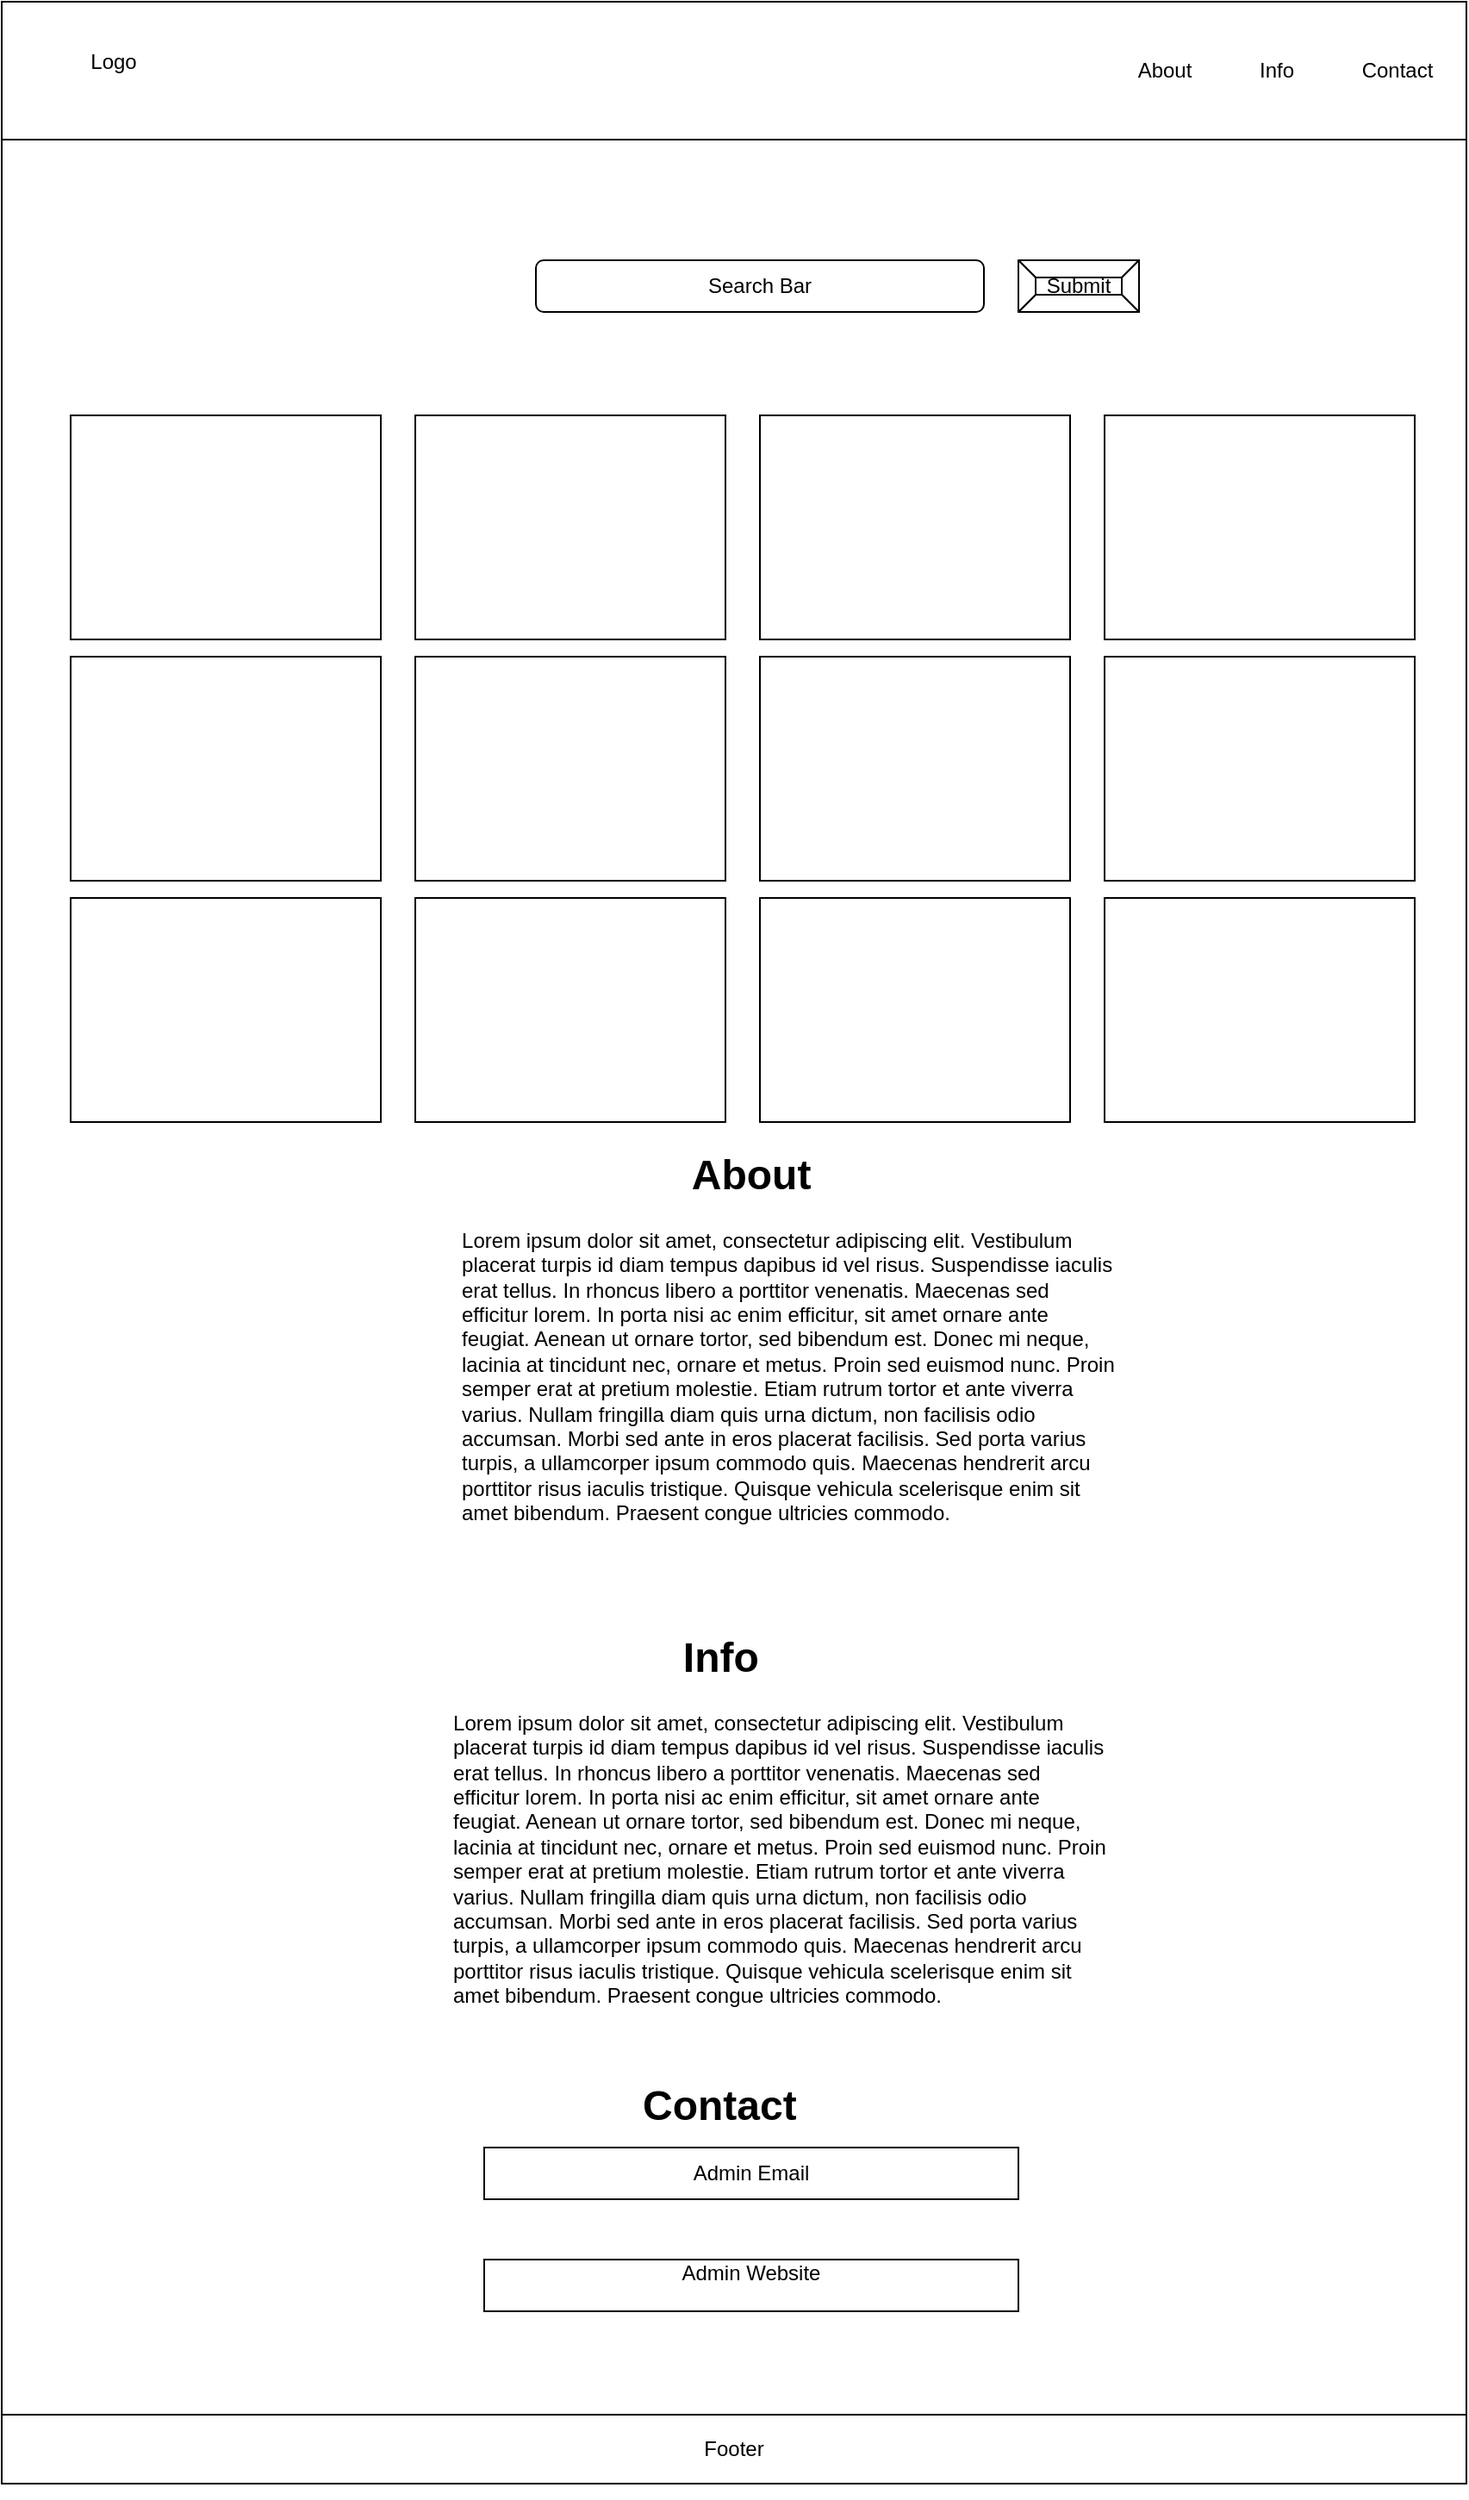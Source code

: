 <mxfile version="25.0.2" pages="2">
  <diagram name="PC Layout" id="llf-n1Ag3om6BY-uGUNG">
    <mxGraphModel dx="1434" dy="1944" grid="1" gridSize="10" guides="1" tooltips="1" connect="1" arrows="1" fold="1" page="1" pageScale="1" pageWidth="850" pageHeight="1100" math="0" shadow="0">
      <root>
        <mxCell id="0" />
        <mxCell id="1" parent="0" />
        <mxCell id="OX1WRW3c0nMNOYRe2r7m-4" value="" style="rounded=0;whiteSpace=wrap;html=1;" parent="1" vertex="1">
          <mxGeometry y="-1100" width="850" height="1440" as="geometry" />
        </mxCell>
        <mxCell id="OX1WRW3c0nMNOYRe2r7m-5" value="" style="rounded=0;whiteSpace=wrap;html=1;" parent="1" vertex="1">
          <mxGeometry y="-1100" width="850" height="80" as="geometry" />
        </mxCell>
        <mxCell id="OX1WRW3c0nMNOYRe2r7m-7" value="Logo" style="text;html=1;align=center;verticalAlign=middle;whiteSpace=wrap;rounded=0;" parent="1" vertex="1">
          <mxGeometry x="10" y="-1090" width="110" height="50" as="geometry" />
        </mxCell>
        <mxCell id="OX1WRW3c0nMNOYRe2r7m-8" value="About" style="text;html=1;align=center;verticalAlign=middle;whiteSpace=wrap;rounded=0;" parent="1" vertex="1">
          <mxGeometry x="640" y="-1075" width="70" height="30" as="geometry" />
        </mxCell>
        <mxCell id="OX1WRW3c0nMNOYRe2r7m-9" value="Info" style="text;html=1;align=center;verticalAlign=middle;whiteSpace=wrap;rounded=0;" parent="1" vertex="1">
          <mxGeometry x="710" y="-1075" width="60" height="30" as="geometry" />
        </mxCell>
        <mxCell id="OX1WRW3c0nMNOYRe2r7m-10" value="Contact" style="text;html=1;align=center;verticalAlign=middle;whiteSpace=wrap;rounded=0;" parent="1" vertex="1">
          <mxGeometry x="780" y="-1075" width="60" height="30" as="geometry" />
        </mxCell>
        <mxCell id="OX1WRW3c0nMNOYRe2r7m-11" value="Search Bar" style="rounded=1;whiteSpace=wrap;html=1;" parent="1" vertex="1">
          <mxGeometry x="310" y="-950" width="260" height="30" as="geometry" />
        </mxCell>
        <mxCell id="OX1WRW3c0nMNOYRe2r7m-12" value="Submit" style="labelPosition=center;verticalLabelPosition=middle;align=center;html=1;shape=mxgraph.basic.button;dx=10;whiteSpace=wrap;" parent="1" vertex="1">
          <mxGeometry x="590" y="-950" width="70" height="30" as="geometry" />
        </mxCell>
        <mxCell id="OX1WRW3c0nMNOYRe2r7m-15" value="" style="rounded=0;whiteSpace=wrap;html=1;" parent="1" vertex="1">
          <mxGeometry x="640" y="-860" width="180" height="130" as="geometry" />
        </mxCell>
        <mxCell id="OX1WRW3c0nMNOYRe2r7m-17" value="" style="rounded=0;whiteSpace=wrap;html=1;" parent="1" vertex="1">
          <mxGeometry x="440" y="-860" width="180" height="130" as="geometry" />
        </mxCell>
        <mxCell id="OX1WRW3c0nMNOYRe2r7m-18" value="" style="rounded=0;whiteSpace=wrap;html=1;" parent="1" vertex="1">
          <mxGeometry x="240" y="-860" width="180" height="130" as="geometry" />
        </mxCell>
        <mxCell id="OX1WRW3c0nMNOYRe2r7m-19" value="" style="rounded=0;whiteSpace=wrap;html=1;" parent="1" vertex="1">
          <mxGeometry x="40" y="-860" width="180" height="130" as="geometry" />
        </mxCell>
        <mxCell id="OX1WRW3c0nMNOYRe2r7m-20" value="" style="rounded=0;whiteSpace=wrap;html=1;" parent="1" vertex="1">
          <mxGeometry x="640" y="-720" width="180" height="130" as="geometry" />
        </mxCell>
        <mxCell id="OX1WRW3c0nMNOYRe2r7m-21" value="" style="rounded=0;whiteSpace=wrap;html=1;" parent="1" vertex="1">
          <mxGeometry x="440" y="-720" width="180" height="130" as="geometry" />
        </mxCell>
        <mxCell id="OX1WRW3c0nMNOYRe2r7m-22" value="" style="rounded=0;whiteSpace=wrap;html=1;" parent="1" vertex="1">
          <mxGeometry x="240" y="-720" width="180" height="130" as="geometry" />
        </mxCell>
        <mxCell id="OX1WRW3c0nMNOYRe2r7m-23" value="" style="rounded=0;whiteSpace=wrap;html=1;" parent="1" vertex="1">
          <mxGeometry x="40" y="-720" width="180" height="130" as="geometry" />
        </mxCell>
        <mxCell id="OX1WRW3c0nMNOYRe2r7m-24" value="" style="rounded=0;whiteSpace=wrap;html=1;" parent="1" vertex="1">
          <mxGeometry x="640" y="-580" width="180" height="130" as="geometry" />
        </mxCell>
        <mxCell id="OX1WRW3c0nMNOYRe2r7m-25" value="" style="rounded=0;whiteSpace=wrap;html=1;" parent="1" vertex="1">
          <mxGeometry x="440" y="-580" width="180" height="130" as="geometry" />
        </mxCell>
        <mxCell id="OX1WRW3c0nMNOYRe2r7m-26" value="" style="rounded=0;whiteSpace=wrap;html=1;" parent="1" vertex="1">
          <mxGeometry x="240" y="-580" width="180" height="130" as="geometry" />
        </mxCell>
        <mxCell id="OX1WRW3c0nMNOYRe2r7m-27" value="" style="rounded=0;whiteSpace=wrap;html=1;" parent="1" vertex="1">
          <mxGeometry x="40" y="-580" width="180" height="130" as="geometry" />
        </mxCell>
        <mxCell id="OX1WRW3c0nMNOYRe2r7m-28" value="&lt;h1 style=&quot;margin-top: 0px;&quot;&gt;&lt;span style=&quot;white-space: pre;&quot;&gt;&#x9;&lt;/span&gt;&lt;span style=&quot;white-space: pre;&quot;&gt;&#x9;&lt;/span&gt;&lt;span style=&quot;white-space: pre;&quot;&gt;&#x9;&lt;/span&gt;&lt;span style=&quot;white-space: pre;&quot;&gt;&#x9;&lt;/span&gt;&lt;span style=&quot;white-space: pre;&quot;&gt;&#x9;&lt;/span&gt;&lt;span style=&quot;white-space: pre;&quot;&gt;&#x9;&lt;/span&gt;&lt;span style=&quot;white-space: pre;&quot;&gt;&#x9;&lt;/span&gt;About&lt;br&gt;&lt;/h1&gt;&lt;div&gt;&lt;span style=&quot;white-space: pre;&quot;&gt;&#x9;&lt;/span&gt;&lt;span style=&quot;white-space: pre;&quot;&gt;&#x9;&lt;/span&gt;&lt;span style=&quot;white-space: pre;&quot;&gt;&#x9;&lt;span style=&quot;white-space: pre;&quot;&gt;&#x9;&lt;/span&gt;&lt;span style=&quot;white-space: pre;&quot;&gt;&#x9;&lt;/span&gt;&lt;span style=&quot;white-space: pre;&quot;&gt;&#x9;&lt;/span&gt;&lt;span style=&quot;white-space: pre;&quot;&gt;&#x9;&lt;/span&gt;&lt;span style=&quot;white-space: pre;&quot;&gt;&#x9;&lt;span style=&quot;white-space: pre;&quot;&gt;&#x9;&lt;/span&gt;&lt;/span&gt;&lt;/span&gt;&lt;span style=&quot;background-color: initial;&quot;&gt;Lorem ipsum dolor sit amet, consectetur adipiscing elit. Vestibulum &lt;br&gt;&lt;span style=&quot;white-space: pre;&quot;&gt;&#x9;&lt;/span&gt;&lt;span style=&quot;white-space: pre;&quot;&gt;&#x9;&lt;/span&gt;&lt;span style=&quot;white-space: pre;&quot;&gt;&#x9;&lt;/span&gt;&lt;span style=&quot;white-space: pre;&quot;&gt;&#x9;&lt;/span&gt;&lt;span style=&quot;white-space: pre;&quot;&gt;&#x9;&lt;/span&gt;&lt;span style=&quot;white-space: pre;&quot;&gt;&#x9;&lt;/span&gt;&lt;span style=&quot;white-space: pre;&quot;&gt;&#x9;&lt;/span&gt;&lt;span style=&quot;white-space: pre;&quot;&gt;&#x9;&lt;span style=&quot;white-space: pre;&quot;&gt;&#x9;&lt;/span&gt;&lt;/span&gt;placerat turpis id diam tempus dapibus id vel risus. Suspendisse iaculis&lt;br&gt;&lt;/span&gt;&lt;/div&gt;&lt;blockquote style=&quot;margin: 0 0 0 40px; border: none; padding: 0px;&quot;&gt;&lt;blockquote style=&quot;margin: 0 0 0 40px; border: none; padding: 0px;&quot;&gt;&lt;blockquote style=&quot;margin: 0 0 0 40px; border: none; padding: 0px;&quot;&gt;&lt;blockquote style=&quot;margin: 0 0 0 40px; border: none; padding: 0px;&quot;&gt;&lt;blockquote style=&quot;margin: 0 0 0 40px; border: none; padding: 0px;&quot;&gt;&lt;blockquote style=&quot;margin: 0 0 0 40px; border: none; padding: 0px;&quot;&gt;&lt;div&gt;&lt;span style=&quot;background-color: initial;&quot;&gt; erat tellus. In rhoncus libero a porttitor venenatis. Maecenas sed &lt;/span&gt;&lt;/div&gt;&lt;/blockquote&gt;&lt;/blockquote&gt;&lt;/blockquote&gt;&lt;/blockquote&gt;&lt;/blockquote&gt;&lt;blockquote style=&quot;margin: 0 0 0 40px; border: none; padding: 0px;&quot;&gt;&lt;blockquote style=&quot;margin: 0 0 0 40px; border: none; padding: 0px;&quot;&gt;&lt;blockquote style=&quot;margin: 0 0 0 40px; border: none; padding: 0px;&quot;&gt;&lt;blockquote style=&quot;margin: 0 0 0 40px; border: none; padding: 0px;&quot;&gt;&lt;blockquote style=&quot;margin: 0 0 0 40px; border: none; padding: 0px;&quot;&gt;&lt;div&gt;&lt;span style=&quot;background-color: initial;&quot;&gt;efficitur lorem. In porta nisi ac enim efficitur, sit amet ornare ante &lt;/span&gt;&lt;/div&gt;&lt;/blockquote&gt;&lt;/blockquote&gt;&lt;/blockquote&gt;&lt;/blockquote&gt;&lt;/blockquote&gt;&lt;blockquote style=&quot;margin: 0 0 0 40px; border: none; padding: 0px;&quot;&gt;&lt;blockquote style=&quot;margin: 0 0 0 40px; border: none; padding: 0px;&quot;&gt;&lt;blockquote style=&quot;margin: 0 0 0 40px; border: none; padding: 0px;&quot;&gt;&lt;blockquote style=&quot;margin: 0 0 0 40px; border: none; padding: 0px;&quot;&gt;&lt;blockquote style=&quot;margin: 0 0 0 40px; border: none; padding: 0px;&quot;&gt;&lt;div&gt;&lt;span style=&quot;background-color: initial;&quot;&gt;feugiat. Aenean ut ornare tortor, sed bibendum est. Donec mi neque, &lt;/span&gt;&lt;/div&gt;&lt;/blockquote&gt;&lt;/blockquote&gt;&lt;/blockquote&gt;&lt;/blockquote&gt;&lt;/blockquote&gt;&lt;blockquote style=&quot;margin: 0 0 0 40px; border: none; padding: 0px;&quot;&gt;&lt;blockquote style=&quot;margin: 0 0 0 40px; border: none; padding: 0px;&quot;&gt;&lt;blockquote style=&quot;margin: 0 0 0 40px; border: none; padding: 0px;&quot;&gt;&lt;blockquote style=&quot;margin: 0 0 0 40px; border: none; padding: 0px;&quot;&gt;&lt;blockquote style=&quot;margin: 0 0 0 40px; border: none; padding: 0px;&quot;&gt;&lt;div&gt;&lt;span style=&quot;background-color: initial;&quot;&gt;lacinia at tincidunt nec, ornare et metus. Proin sed euismod nunc. Proin&lt;/span&gt;&lt;/div&gt;&lt;/blockquote&gt;&lt;/blockquote&gt;&lt;/blockquote&gt;&lt;/blockquote&gt;&lt;/blockquote&gt;&lt;blockquote style=&quot;margin: 0 0 0 40px; border: none; padding: 0px;&quot;&gt;&lt;blockquote style=&quot;margin: 0 0 0 40px; border: none; padding: 0px;&quot;&gt;&lt;blockquote style=&quot;margin: 0 0 0 40px; border: none; padding: 0px;&quot;&gt;&lt;blockquote style=&quot;margin: 0 0 0 40px; border: none; padding: 0px;&quot;&gt;&lt;blockquote style=&quot;margin: 0 0 0 40px; border: none; padding: 0px;&quot;&gt;&lt;div&gt;&lt;span style=&quot;background-color: initial;&quot;&gt; semper erat at pretium molestie. Etiam rutrum tortor et ante viverra &lt;/span&gt;&lt;/div&gt;&lt;/blockquote&gt;&lt;/blockquote&gt;&lt;/blockquote&gt;&lt;/blockquote&gt;&lt;/blockquote&gt;&lt;blockquote style=&quot;margin: 0 0 0 40px; border: none; padding: 0px;&quot;&gt;&lt;blockquote style=&quot;margin: 0 0 0 40px; border: none; padding: 0px;&quot;&gt;&lt;blockquote style=&quot;margin: 0 0 0 40px; border: none; padding: 0px;&quot;&gt;&lt;blockquote style=&quot;margin: 0 0 0 40px; border: none; padding: 0px;&quot;&gt;&lt;blockquote style=&quot;margin: 0 0 0 40px; border: none; padding: 0px;&quot;&gt;&lt;div&gt;&lt;span style=&quot;background-color: initial;&quot;&gt;varius. Nullam fringilla diam quis urna dictum, non facilisis odio &lt;/span&gt;&lt;/div&gt;&lt;/blockquote&gt;&lt;/blockquote&gt;&lt;/blockquote&gt;&lt;/blockquote&gt;&lt;/blockquote&gt;&lt;blockquote style=&quot;margin: 0 0 0 40px; border: none; padding: 0px;&quot;&gt;&lt;blockquote style=&quot;margin: 0 0 0 40px; border: none; padding: 0px;&quot;&gt;&lt;blockquote style=&quot;margin: 0 0 0 40px; border: none; padding: 0px;&quot;&gt;&lt;blockquote style=&quot;margin: 0 0 0 40px; border: none; padding: 0px;&quot;&gt;&lt;blockquote style=&quot;margin: 0 0 0 40px; border: none; padding: 0px;&quot;&gt;&lt;div&gt;&lt;span style=&quot;background-color: initial;&quot;&gt;accumsan. Morbi sed ante in eros placerat facilisis. Sed porta varius &lt;/span&gt;&lt;/div&gt;&lt;/blockquote&gt;&lt;/blockquote&gt;&lt;/blockquote&gt;&lt;/blockquote&gt;&lt;/blockquote&gt;&lt;blockquote style=&quot;margin: 0 0 0 40px; border: none; padding: 0px;&quot;&gt;&lt;blockquote style=&quot;margin: 0 0 0 40px; border: none; padding: 0px;&quot;&gt;&lt;blockquote style=&quot;margin: 0 0 0 40px; border: none; padding: 0px;&quot;&gt;&lt;blockquote style=&quot;margin: 0 0 0 40px; border: none; padding: 0px;&quot;&gt;&lt;blockquote style=&quot;margin: 0 0 0 40px; border: none; padding: 0px;&quot;&gt;&lt;div&gt;&lt;span style=&quot;background-color: initial;&quot;&gt;turpis, a ullamcorper ipsum commodo quis. Maecenas hendrerit arcu &lt;/span&gt;&lt;/div&gt;&lt;/blockquote&gt;&lt;/blockquote&gt;&lt;/blockquote&gt;&lt;/blockquote&gt;&lt;/blockquote&gt;&lt;blockquote style=&quot;margin: 0 0 0 40px; border: none; padding: 0px;&quot;&gt;&lt;blockquote style=&quot;margin: 0 0 0 40px; border: none; padding: 0px;&quot;&gt;&lt;blockquote style=&quot;margin: 0 0 0 40px; border: none; padding: 0px;&quot;&gt;&lt;blockquote style=&quot;margin: 0 0 0 40px; border: none; padding: 0px;&quot;&gt;&lt;blockquote style=&quot;margin: 0 0 0 40px; border: none; padding: 0px;&quot;&gt;&lt;div&gt;&lt;span style=&quot;background-color: initial;&quot;&gt;porttitor risus iaculis tristique. Quisque vehicula scelerisque enim sit&lt;/span&gt;&lt;/div&gt;&lt;/blockquote&gt;&lt;/blockquote&gt;&lt;/blockquote&gt;&lt;/blockquote&gt;&lt;/blockquote&gt;&lt;blockquote style=&quot;margin: 0 0 0 40px; border: none; padding: 0px;&quot;&gt;&lt;blockquote style=&quot;margin: 0 0 0 40px; border: none; padding: 0px;&quot;&gt;&lt;blockquote style=&quot;margin: 0 0 0 40px; border: none; padding: 0px;&quot;&gt;&lt;blockquote style=&quot;margin: 0 0 0 40px; border: none; padding: 0px;&quot;&gt;&lt;blockquote style=&quot;margin: 0 0 0 40px; border: none; padding: 0px;&quot;&gt;&lt;div&gt;&lt;span style=&quot;background-color: initial;&quot;&gt; amet bibendum. Praesent congue ultricies commodo.&lt;/span&gt;&lt;/div&gt;&lt;/blockquote&gt;&lt;/blockquote&gt;&lt;/blockquote&gt;&lt;/blockquote&gt;&lt;/blockquote&gt;&lt;/blockquote&gt;&lt;div&gt;&lt;/div&gt;" style="text;html=1;whiteSpace=wrap;overflow=hidden;rounded=0;" parent="1" vertex="1">
          <mxGeometry x="25" y="-440" width="800" height="260" as="geometry" />
        </mxCell>
        <mxCell id="OX1WRW3c0nMNOYRe2r7m-29" style="edgeStyle=orthogonalEdgeStyle;rounded=0;orthogonalLoop=1;jettySize=auto;html=1;exitX=0.5;exitY=1;exitDx=0;exitDy=0;" parent="1" source="OX1WRW3c0nMNOYRe2r7m-4" target="OX1WRW3c0nMNOYRe2r7m-4" edge="1">
          <mxGeometry relative="1" as="geometry" />
        </mxCell>
        <mxCell id="OX1WRW3c0nMNOYRe2r7m-32" value="&lt;h1 style=&quot;margin-top: 0px;&quot;&gt;&lt;span style=&quot;white-space: pre;&quot;&gt;&#x9;&lt;/span&gt;&lt;span style=&quot;white-space: pre;&quot;&gt;&#x9;&lt;/span&gt;&lt;span style=&quot;white-space: pre;&quot;&gt;&#x9;&lt;/span&gt;&lt;span style=&quot;white-space: pre;&quot;&gt;&#x9;&lt;/span&gt;&lt;span style=&quot;white-space: pre;&quot;&gt;&#x9;&lt;/span&gt;&lt;span style=&quot;white-space: pre;&quot;&gt;&#x9;&lt;/span&gt;&lt;span style=&quot;white-space: pre;&quot;&gt;&#x9;&lt;/span&gt;Info&lt;br&gt;&lt;/h1&gt;&lt;div&gt;&lt;span style=&quot;white-space: pre;&quot;&gt;&#x9;&lt;/span&gt;&lt;span style=&quot;white-space: pre;&quot;&gt;&#x9;&lt;/span&gt;&lt;span style=&quot;white-space: pre;&quot;&gt;&#x9;&lt;span style=&quot;white-space: pre;&quot;&gt;&#x9;&lt;/span&gt;&lt;span style=&quot;white-space: pre;&quot;&gt;&#x9;&lt;/span&gt;&lt;span style=&quot;white-space: pre;&quot;&gt;&#x9;&lt;/span&gt;&lt;span style=&quot;white-space: pre;&quot;&gt;&#x9;&lt;/span&gt;&lt;span style=&quot;white-space: pre;&quot;&gt;&#x9;&lt;span style=&quot;white-space: pre;&quot;&gt;&#x9;&lt;/span&gt;&lt;/span&gt;&lt;/span&gt;&lt;span style=&quot;background-color: initial;&quot;&gt;Lorem ipsum dolor sit amet, consectetur adipiscing elit. Vestibulum &lt;br&gt;&lt;span style=&quot;white-space: pre;&quot;&gt;&#x9;&lt;/span&gt;&lt;span style=&quot;white-space: pre;&quot;&gt;&#x9;&lt;/span&gt;&lt;span style=&quot;white-space: pre;&quot;&gt;&#x9;&lt;/span&gt;&lt;span style=&quot;white-space: pre;&quot;&gt;&#x9;&lt;/span&gt;&lt;span style=&quot;white-space: pre;&quot;&gt;&#x9;&lt;/span&gt;&lt;span style=&quot;white-space: pre;&quot;&gt;&#x9;&lt;/span&gt;&lt;span style=&quot;white-space: pre;&quot;&gt;&#x9;&lt;/span&gt;&lt;span style=&quot;white-space: pre;&quot;&gt;&#x9;&lt;span style=&quot;white-space: pre;&quot;&gt;&#x9;&lt;/span&gt;&lt;/span&gt;placerat turpis id diam tempus dapibus id vel risus. Suspendisse iaculis&lt;br&gt;&lt;/span&gt;&lt;/div&gt;&lt;blockquote style=&quot;margin: 0 0 0 40px; border: none; padding: 0px;&quot;&gt;&lt;blockquote style=&quot;margin: 0 0 0 40px; border: none; padding: 0px;&quot;&gt;&lt;blockquote style=&quot;margin: 0 0 0 40px; border: none; padding: 0px;&quot;&gt;&lt;blockquote style=&quot;margin: 0 0 0 40px; border: none; padding: 0px;&quot;&gt;&lt;blockquote style=&quot;margin: 0 0 0 40px; border: none; padding: 0px;&quot;&gt;&lt;blockquote style=&quot;margin: 0 0 0 40px; border: none; padding: 0px;&quot;&gt;&lt;div&gt;&lt;span style=&quot;background-color: initial;&quot;&gt; erat tellus. In rhoncus libero a porttitor venenatis. Maecenas sed &lt;/span&gt;&lt;/div&gt;&lt;/blockquote&gt;&lt;/blockquote&gt;&lt;/blockquote&gt;&lt;/blockquote&gt;&lt;/blockquote&gt;&lt;blockquote style=&quot;margin: 0 0 0 40px; border: none; padding: 0px;&quot;&gt;&lt;blockquote style=&quot;margin: 0 0 0 40px; border: none; padding: 0px;&quot;&gt;&lt;blockquote style=&quot;margin: 0 0 0 40px; border: none; padding: 0px;&quot;&gt;&lt;blockquote style=&quot;margin: 0 0 0 40px; border: none; padding: 0px;&quot;&gt;&lt;blockquote style=&quot;margin: 0 0 0 40px; border: none; padding: 0px;&quot;&gt;&lt;div&gt;&lt;span style=&quot;background-color: initial;&quot;&gt;efficitur lorem. In porta nisi ac enim efficitur, sit amet ornare ante &lt;/span&gt;&lt;/div&gt;&lt;/blockquote&gt;&lt;/blockquote&gt;&lt;/blockquote&gt;&lt;/blockquote&gt;&lt;/blockquote&gt;&lt;blockquote style=&quot;margin: 0 0 0 40px; border: none; padding: 0px;&quot;&gt;&lt;blockquote style=&quot;margin: 0 0 0 40px; border: none; padding: 0px;&quot;&gt;&lt;blockquote style=&quot;margin: 0 0 0 40px; border: none; padding: 0px;&quot;&gt;&lt;blockquote style=&quot;margin: 0 0 0 40px; border: none; padding: 0px;&quot;&gt;&lt;blockquote style=&quot;margin: 0 0 0 40px; border: none; padding: 0px;&quot;&gt;&lt;div&gt;&lt;span style=&quot;background-color: initial;&quot;&gt;feugiat. Aenean ut ornare tortor, sed bibendum est. Donec mi neque, &lt;/span&gt;&lt;/div&gt;&lt;/blockquote&gt;&lt;/blockquote&gt;&lt;/blockquote&gt;&lt;/blockquote&gt;&lt;/blockquote&gt;&lt;blockquote style=&quot;margin: 0 0 0 40px; border: none; padding: 0px;&quot;&gt;&lt;blockquote style=&quot;margin: 0 0 0 40px; border: none; padding: 0px;&quot;&gt;&lt;blockquote style=&quot;margin: 0 0 0 40px; border: none; padding: 0px;&quot;&gt;&lt;blockquote style=&quot;margin: 0 0 0 40px; border: none; padding: 0px;&quot;&gt;&lt;blockquote style=&quot;margin: 0 0 0 40px; border: none; padding: 0px;&quot;&gt;&lt;div&gt;&lt;span style=&quot;background-color: initial;&quot;&gt;lacinia at tincidunt nec, ornare et metus. Proin sed euismod nunc. Proin&lt;/span&gt;&lt;/div&gt;&lt;/blockquote&gt;&lt;/blockquote&gt;&lt;/blockquote&gt;&lt;/blockquote&gt;&lt;/blockquote&gt;&lt;blockquote style=&quot;margin: 0 0 0 40px; border: none; padding: 0px;&quot;&gt;&lt;blockquote style=&quot;margin: 0 0 0 40px; border: none; padding: 0px;&quot;&gt;&lt;blockquote style=&quot;margin: 0 0 0 40px; border: none; padding: 0px;&quot;&gt;&lt;blockquote style=&quot;margin: 0 0 0 40px; border: none; padding: 0px;&quot;&gt;&lt;blockquote style=&quot;margin: 0 0 0 40px; border: none; padding: 0px;&quot;&gt;&lt;div&gt;&lt;span style=&quot;background-color: initial;&quot;&gt; semper erat at pretium molestie. Etiam rutrum tortor et ante viverra &lt;/span&gt;&lt;/div&gt;&lt;/blockquote&gt;&lt;/blockquote&gt;&lt;/blockquote&gt;&lt;/blockquote&gt;&lt;/blockquote&gt;&lt;blockquote style=&quot;margin: 0 0 0 40px; border: none; padding: 0px;&quot;&gt;&lt;blockquote style=&quot;margin: 0 0 0 40px; border: none; padding: 0px;&quot;&gt;&lt;blockquote style=&quot;margin: 0 0 0 40px; border: none; padding: 0px;&quot;&gt;&lt;blockquote style=&quot;margin: 0 0 0 40px; border: none; padding: 0px;&quot;&gt;&lt;blockquote style=&quot;margin: 0 0 0 40px; border: none; padding: 0px;&quot;&gt;&lt;div&gt;&lt;span style=&quot;background-color: initial;&quot;&gt;varius. Nullam fringilla diam quis urna dictum, non facilisis odio &lt;/span&gt;&lt;/div&gt;&lt;/blockquote&gt;&lt;/blockquote&gt;&lt;/blockquote&gt;&lt;/blockquote&gt;&lt;/blockquote&gt;&lt;blockquote style=&quot;margin: 0 0 0 40px; border: none; padding: 0px;&quot;&gt;&lt;blockquote style=&quot;margin: 0 0 0 40px; border: none; padding: 0px;&quot;&gt;&lt;blockquote style=&quot;margin: 0 0 0 40px; border: none; padding: 0px;&quot;&gt;&lt;blockquote style=&quot;margin: 0 0 0 40px; border: none; padding: 0px;&quot;&gt;&lt;blockquote style=&quot;margin: 0 0 0 40px; border: none; padding: 0px;&quot;&gt;&lt;div&gt;&lt;span style=&quot;background-color: initial;&quot;&gt;accumsan. Morbi sed ante in eros placerat facilisis. Sed porta varius &lt;/span&gt;&lt;/div&gt;&lt;/blockquote&gt;&lt;/blockquote&gt;&lt;/blockquote&gt;&lt;/blockquote&gt;&lt;/blockquote&gt;&lt;blockquote style=&quot;margin: 0 0 0 40px; border: none; padding: 0px;&quot;&gt;&lt;blockquote style=&quot;margin: 0 0 0 40px; border: none; padding: 0px;&quot;&gt;&lt;blockquote style=&quot;margin: 0 0 0 40px; border: none; padding: 0px;&quot;&gt;&lt;blockquote style=&quot;margin: 0 0 0 40px; border: none; padding: 0px;&quot;&gt;&lt;blockquote style=&quot;margin: 0 0 0 40px; border: none; padding: 0px;&quot;&gt;&lt;div&gt;&lt;span style=&quot;background-color: initial;&quot;&gt;turpis, a ullamcorper ipsum commodo quis. Maecenas hendrerit arcu &lt;/span&gt;&lt;/div&gt;&lt;/blockquote&gt;&lt;/blockquote&gt;&lt;/blockquote&gt;&lt;/blockquote&gt;&lt;/blockquote&gt;&lt;blockquote style=&quot;margin: 0 0 0 40px; border: none; padding: 0px;&quot;&gt;&lt;blockquote style=&quot;margin: 0 0 0 40px; border: none; padding: 0px;&quot;&gt;&lt;blockquote style=&quot;margin: 0 0 0 40px; border: none; padding: 0px;&quot;&gt;&lt;blockquote style=&quot;margin: 0 0 0 40px; border: none; padding: 0px;&quot;&gt;&lt;blockquote style=&quot;margin: 0 0 0 40px; border: none; padding: 0px;&quot;&gt;&lt;div&gt;&lt;span style=&quot;background-color: initial;&quot;&gt;porttitor risus iaculis tristique. Quisque vehicula scelerisque enim sit&lt;/span&gt;&lt;/div&gt;&lt;/blockquote&gt;&lt;/blockquote&gt;&lt;/blockquote&gt;&lt;/blockquote&gt;&lt;/blockquote&gt;&lt;blockquote style=&quot;margin: 0 0 0 40px; border: none; padding: 0px;&quot;&gt;&lt;blockquote style=&quot;margin: 0 0 0 40px; border: none; padding: 0px;&quot;&gt;&lt;blockquote style=&quot;margin: 0 0 0 40px; border: none; padding: 0px;&quot;&gt;&lt;blockquote style=&quot;margin: 0 0 0 40px; border: none; padding: 0px;&quot;&gt;&lt;blockquote style=&quot;margin: 0 0 0 40px; border: none; padding: 0px;&quot;&gt;&lt;div&gt;&lt;span style=&quot;background-color: initial;&quot;&gt; amet bibendum. Praesent congue ultricies commodo.&lt;/span&gt;&lt;/div&gt;&lt;/blockquote&gt;&lt;/blockquote&gt;&lt;/blockquote&gt;&lt;/blockquote&gt;&lt;/blockquote&gt;&lt;/blockquote&gt;&lt;div&gt;&lt;/div&gt;" style="text;html=1;whiteSpace=wrap;overflow=hidden;rounded=0;" parent="1" vertex="1">
          <mxGeometry x="20" y="-160" width="800" height="260" as="geometry" />
        </mxCell>
        <mxCell id="OX1WRW3c0nMNOYRe2r7m-34" value="&lt;h1 style=&quot;margin-top: 0px;&quot;&gt;&lt;span style=&quot;white-space: pre;&quot;&gt;&#x9;&lt;/span&gt;&lt;span style=&quot;white-space: pre;&quot;&gt;&#x9;&lt;/span&gt;&lt;span style=&quot;white-space: pre;&quot;&gt;&#x9;&lt;/span&gt;Contact&lt;br&gt;&lt;/h1&gt;" style="text;html=1;whiteSpace=wrap;overflow=hidden;rounded=0;" parent="1" vertex="1">
          <mxGeometry x="210" y="100" width="460" height="120" as="geometry" />
        </mxCell>
        <mxCell id="OX1WRW3c0nMNOYRe2r7m-35" value="Admin Email" style="rounded=0;whiteSpace=wrap;html=1;" parent="1" vertex="1">
          <mxGeometry x="280" y="145" width="310" height="30" as="geometry" />
        </mxCell>
        <mxCell id="OX1WRW3c0nMNOYRe2r7m-37" value="Admin Website&lt;div&gt;&lt;br&gt;&lt;/div&gt;" style="rounded=0;whiteSpace=wrap;html=1;" parent="1" vertex="1">
          <mxGeometry x="280" y="210" width="310" height="30" as="geometry" />
        </mxCell>
        <mxCell id="H6VRlARMVJ-0eORw7-4Q-1" value="Footer" style="rounded=0;whiteSpace=wrap;html=1;" parent="1" vertex="1">
          <mxGeometry y="300" width="850" height="40" as="geometry" />
        </mxCell>
      </root>
    </mxGraphModel>
  </diagram>
  <diagram id="ng8pSfH5D9aJXVmtiJxv" name="Mobile Layout">
    <mxGraphModel dx="1434" dy="1944" grid="1" gridSize="10" guides="1" tooltips="1" connect="1" arrows="1" fold="1" page="1" pageScale="1" pageWidth="850" pageHeight="1100" math="0" shadow="0">
      <root>
        <mxCell id="0" />
        <mxCell id="1" parent="0" />
        <mxCell id="FTmqctlTi62m4kt_R53w-1" value="" style="rounded=0;whiteSpace=wrap;html=1;" parent="1" vertex="1">
          <mxGeometry x="240" y="-1100" width="370" height="1100" as="geometry" />
        </mxCell>
        <mxCell id="FTmqctlTi62m4kt_R53w-2" value="" style="rounded=0;whiteSpace=wrap;html=1;" parent="1" vertex="1">
          <mxGeometry x="240" y="-1100" width="370" height="90" as="geometry" />
        </mxCell>
        <mxCell id="FTmqctlTi62m4kt_R53w-3" value="Logo" style="text;html=1;align=center;verticalAlign=middle;whiteSpace=wrap;rounded=0;" parent="1" vertex="1">
          <mxGeometry x="240" y="-1100" width="90" height="90" as="geometry" />
        </mxCell>
        <mxCell id="FTmqctlTi62m4kt_R53w-5" value="" style="rounded=0;whiteSpace=wrap;html=1;" parent="1" vertex="1">
          <mxGeometry x="240" y="-1010" width="370" height="40" as="geometry" />
        </mxCell>
        <mxCell id="FTmqctlTi62m4kt_R53w-6" value="Navbar stacked downwards on smaller screens." style="text;html=1;align=center;verticalAlign=middle;whiteSpace=wrap;rounded=0;" parent="1" vertex="1">
          <mxGeometry x="280" y="-1005" width="300" height="30" as="geometry" />
        </mxCell>
        <mxCell id="FTmqctlTi62m4kt_R53w-7" value="" style="rounded=0;whiteSpace=wrap;html=1;" parent="1" vertex="1">
          <mxGeometry x="350" y="-950" width="150" height="130" as="geometry" />
        </mxCell>
        <mxCell id="FTmqctlTi62m4kt_R53w-9" value="" style="rounded=0;whiteSpace=wrap;html=1;" parent="1" vertex="1">
          <mxGeometry x="350" y="-530" width="150" height="130" as="geometry" />
        </mxCell>
        <mxCell id="FTmqctlTi62m4kt_R53w-10" value="" style="rounded=0;whiteSpace=wrap;html=1;" parent="1" vertex="1">
          <mxGeometry x="350" y="-670" width="150" height="130" as="geometry" />
        </mxCell>
        <mxCell id="FTmqctlTi62m4kt_R53w-11" value="" style="rounded=0;whiteSpace=wrap;html=1;" parent="1" vertex="1">
          <mxGeometry x="350" y="-810" width="150" height="130" as="geometry" />
        </mxCell>
        <mxCell id="FTmqctlTi62m4kt_R53w-12" value="&lt;h1 style=&quot;margin-top: 0px;&quot;&gt;&lt;span style=&quot;white-space: pre;&quot;&gt;&#x9;&lt;/span&gt;&lt;span style=&quot;white-space: pre;&quot;&gt;&#x9;&lt;/span&gt;&lt;span style=&quot;white-space: pre;&quot;&gt;&#x9;&lt;/span&gt;About&lt;br&gt;&lt;/h1&gt;&lt;div&gt;Lorem ipsum dolor sit amet, consectetur adipiscing elit. Vestibulum &lt;br/&gt;placerat turpis id diam tempus dapibus id vel risus. Suspendisse iaculis&lt;br/&gt; erat tellus. In rhoncus libero a porttitor venenatis. Maecenas sed &lt;br/&gt;efficitur lorem. In porta nisi ac enim efficitur, sit amet ornare ante &lt;br/&gt;feugiat. Aenean ut ornare tortor, sed bibendum est. Donec mi neque, &lt;br/&gt;lacinia at tincidunt nec, ornare et metus. Proin sed euismod nunc. Proin&lt;br/&gt; semper erat at pretium molestie. Etiam rutrum tortor et ante viverra &lt;br/&gt;varius. Nullam fringilla diam quis urna dictum, non facilisis odio &lt;br/&gt;accumsan. Morbi sed ante in eros placerat facilisis. Sed porta varius &lt;br/&gt;turpis, a ullamcorper ipsum commodo quis. Maecenas hendrerit arcu &lt;br/&gt;porttitor risus iaculis tristique. Quisque vehicula scelerisque enim sit&lt;br/&gt; amet bibendum. Praesent congue ultricies commodo.&amp;nbsp;&lt;br&gt;&lt;/div&gt;" style="text;html=1;whiteSpace=wrap;overflow=hidden;rounded=0;" parent="1" vertex="1">
          <mxGeometry x="260" y="-380" width="340" height="140" as="geometry" />
        </mxCell>
        <mxCell id="FTmqctlTi62m4kt_R53w-15" value="&lt;h1 style=&quot;margin-top: 0px;&quot;&gt;&lt;span style=&quot;white-space: pre;&quot;&gt;&#x9;&lt;/span&gt;&lt;span style=&quot;white-space: pre;&quot;&gt;&#x9;&lt;/span&gt;&lt;span style=&quot;white-space: pre;&quot;&gt;&#x9;&lt;/span&gt;Info&lt;br&gt;&lt;/h1&gt;&lt;div&gt;Lorem ipsum dolor sit amet, consectetur adipiscing elit. Vestibulum &lt;br&gt;placerat turpis id diam tempus dapibus id vel risus. Suspendisse iaculis&lt;br&gt; erat tellus. In rhoncus libero a porttitor venenatis. Maecenas sed &lt;br&gt;efficitur lorem. In porta nisi ac enim efficitur, sit amet ornare ante &lt;br&gt;feugiat. Aenean ut ornare tortor, sed bibendum est. Donec mi neque, &lt;br&gt;lacinia at tincidunt nec, ornare et metus. Proin sed euismod nunc. Proin&lt;br&gt; semper erat at pretium molestie. Etiam rutrum tortor et ante viverra &lt;br&gt;varius. Nullam fringilla diam quis urna dictum, non facilisis odio &lt;br&gt;accumsan. Morbi sed ante in eros placerat facilisis. Sed porta varius &lt;br&gt;turpis, a ullamcorper ipsum commodo quis. Maecenas hendrerit arcu &lt;br&gt;porttitor risus iaculis tristique. Quisque vehicula scelerisque enim sit&lt;br&gt; amet bibendum. Praesent congue ultricies commodo.&amp;nbsp;&lt;br&gt;&lt;/div&gt;" style="text;html=1;whiteSpace=wrap;overflow=hidden;rounded=0;" parent="1" vertex="1">
          <mxGeometry x="255" y="-230" width="340" height="140" as="geometry" />
        </mxCell>
        <mxCell id="FTmqctlTi62m4kt_R53w-17" value="Admin Email&lt;div&gt;&lt;br&gt;&lt;/div&gt;" style="rounded=0;whiteSpace=wrap;html=1;" parent="1" vertex="1">
          <mxGeometry x="240" y="-50" width="110" height="30" as="geometry" />
        </mxCell>
        <mxCell id="FTmqctlTi62m4kt_R53w-18" value="Admin Website" style="rounded=0;whiteSpace=wrap;html=1;" parent="1" vertex="1">
          <mxGeometry x="350" y="-50" width="260" height="30" as="geometry" />
        </mxCell>
        <mxCell id="FTmqctlTi62m4kt_R53w-19" value="Footer" style="rounded=0;whiteSpace=wrap;html=1;" parent="1" vertex="1">
          <mxGeometry x="240" y="-20" width="370" height="20" as="geometry" />
        </mxCell>
      </root>
    </mxGraphModel>
  </diagram>
</mxfile>
